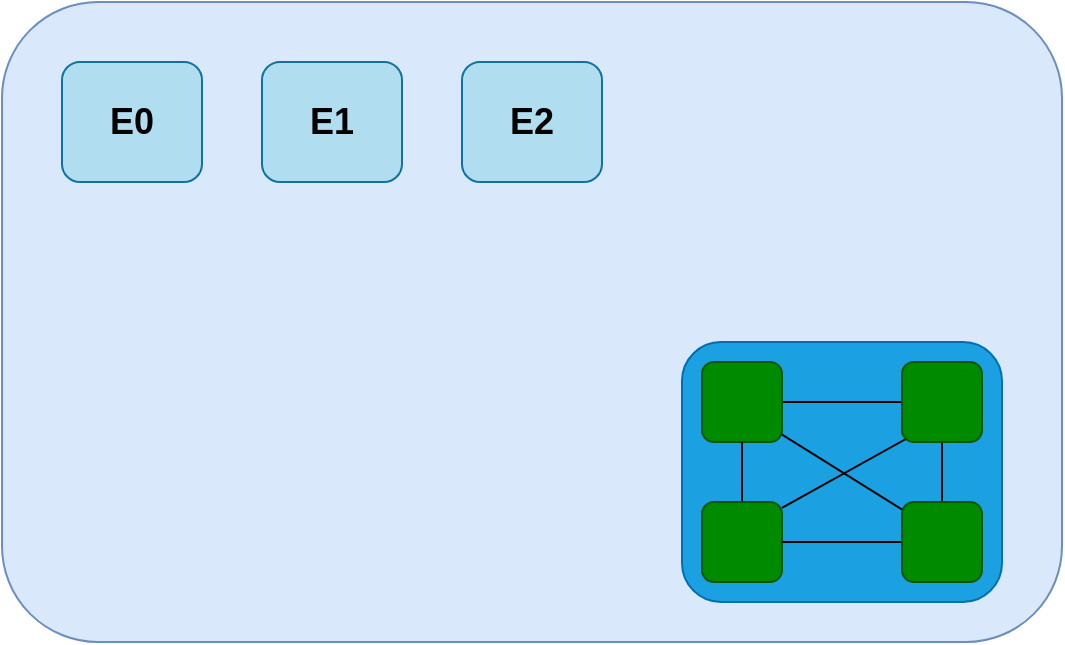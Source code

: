 <mxfile version="12.7.0" type="github"><diagram id="8aQXJ93qoCxyrmPHfEDO" name="Page-1"><mxGraphModel dx="1088" dy="521" grid="1" gridSize="10" guides="1" tooltips="1" connect="1" arrows="1" fold="1" page="1" pageScale="1" pageWidth="827" pageHeight="1169" math="0" shadow="0"><root><mxCell id="0"/><mxCell id="1" parent="0"/><mxCell id="5Dk1n0JzbFBlm4KnKVOn-1" value="" style="rounded=1;whiteSpace=wrap;html=1;fillColor=#dae8fc;strokeColor=#6c8ebf;" vertex="1" parent="1"><mxGeometry x="160" y="200" width="530" height="320" as="geometry"/></mxCell><mxCell id="5Dk1n0JzbFBlm4KnKVOn-3" value="" style="rounded=1;whiteSpace=wrap;html=1;fillColor=#1ba1e2;strokeColor=#006EAF;fontColor=#ffffff;" vertex="1" parent="1"><mxGeometry x="500" y="370" width="160" height="130" as="geometry"/></mxCell><mxCell id="5Dk1n0JzbFBlm4KnKVOn-9" style="edgeStyle=orthogonalEdgeStyle;rounded=0;orthogonalLoop=1;jettySize=auto;html=1;" edge="1" parent="1" target="5Dk1n0JzbFBlm4KnKVOn-6"><mxGeometry relative="1" as="geometry"><mxPoint x="550" y="400" as="sourcePoint"/></mxGeometry></mxCell><mxCell id="5Dk1n0JzbFBlm4KnKVOn-10" style="edgeStyle=orthogonalEdgeStyle;rounded=0;orthogonalLoop=1;jettySize=auto;html=1;" edge="1" parent="1" target="5Dk1n0JzbFBlm4KnKVOn-7"><mxGeometry relative="1" as="geometry"><mxPoint x="550" y="470" as="sourcePoint"/></mxGeometry></mxCell><mxCell id="5Dk1n0JzbFBlm4KnKVOn-12" style="edgeStyle=orthogonalEdgeStyle;rounded=0;orthogonalLoop=1;jettySize=auto;html=1;entryX=0.5;entryY=1;entryDx=0;entryDy=0;" edge="1" parent="1" source="5Dk1n0JzbFBlm4KnKVOn-5"><mxGeometry relative="1" as="geometry"><mxPoint x="530" y="420" as="targetPoint"/></mxGeometry></mxCell><mxCell id="5Dk1n0JzbFBlm4KnKVOn-11" style="edgeStyle=orthogonalEdgeStyle;rounded=0;orthogonalLoop=1;jettySize=auto;html=1;entryX=0.5;entryY=1;entryDx=0;entryDy=0;" edge="1" parent="1" source="5Dk1n0JzbFBlm4KnKVOn-7"><mxGeometry relative="1" as="geometry"><mxPoint x="630" y="420" as="targetPoint"/></mxGeometry></mxCell><mxCell id="5Dk1n0JzbFBlm4KnKVOn-15" value="" style="endArrow=none;html=1;" edge="1" parent="1"><mxGeometry width="50" height="50" relative="1" as="geometry"><mxPoint x="620" y="460" as="sourcePoint"/><mxPoint x="540" y="410" as="targetPoint"/></mxGeometry></mxCell><mxCell id="5Dk1n0JzbFBlm4KnKVOn-16" value="" style="endArrow=none;html=1;exitX=0.25;exitY=1;exitDx=0;exitDy=0;" edge="1" parent="1"><mxGeometry width="50" height="50" relative="1" as="geometry"><mxPoint x="620" y="414" as="sourcePoint"/><mxPoint x="550" y="452.889" as="targetPoint"/></mxGeometry></mxCell><mxCell id="5Dk1n0JzbFBlm4KnKVOn-21" style="edgeStyle=orthogonalEdgeStyle;rounded=0;orthogonalLoop=1;jettySize=auto;html=1;entryX=0;entryY=0.5;entryDx=0;entryDy=0;strokeColor=#000000;endArrow=none;endFill=0;" edge="1" parent="1" source="5Dk1n0JzbFBlm4KnKVOn-17" target="5Dk1n0JzbFBlm4KnKVOn-19"><mxGeometry relative="1" as="geometry"/></mxCell><mxCell id="5Dk1n0JzbFBlm4KnKVOn-17" value="" style="rounded=1;whiteSpace=wrap;html=1;fillColor=#008a00;strokeColor=#005700;fontColor=#ffffff;" vertex="1" parent="1"><mxGeometry x="510" y="380" width="40" height="40" as="geometry"/></mxCell><mxCell id="5Dk1n0JzbFBlm4KnKVOn-24" style="edgeStyle=orthogonalEdgeStyle;rounded=0;orthogonalLoop=1;jettySize=auto;html=1;exitX=0.5;exitY=0;exitDx=0;exitDy=0;endArrow=none;endFill=0;strokeColor=#000000;" edge="1" parent="1" source="5Dk1n0JzbFBlm4KnKVOn-18" target="5Dk1n0JzbFBlm4KnKVOn-17"><mxGeometry relative="1" as="geometry"/></mxCell><mxCell id="5Dk1n0JzbFBlm4KnKVOn-18" value="" style="rounded=1;whiteSpace=wrap;html=1;fillColor=#008a00;strokeColor=#005700;fontColor=#ffffff;" vertex="1" parent="1"><mxGeometry x="510" y="450" width="40" height="40" as="geometry"/></mxCell><mxCell id="5Dk1n0JzbFBlm4KnKVOn-22" style="edgeStyle=orthogonalEdgeStyle;rounded=0;orthogonalLoop=1;jettySize=auto;html=1;exitX=0.5;exitY=1;exitDx=0;exitDy=0;endArrow=none;endFill=0;strokeColor=#000000;" edge="1" parent="1" source="5Dk1n0JzbFBlm4KnKVOn-19" target="5Dk1n0JzbFBlm4KnKVOn-20"><mxGeometry relative="1" as="geometry"/></mxCell><mxCell id="5Dk1n0JzbFBlm4KnKVOn-19" value="" style="rounded=1;whiteSpace=wrap;html=1;fillColor=#008a00;strokeColor=#005700;fontColor=#ffffff;" vertex="1" parent="1"><mxGeometry x="610" y="380" width="40" height="40" as="geometry"/></mxCell><mxCell id="5Dk1n0JzbFBlm4KnKVOn-23" style="edgeStyle=orthogonalEdgeStyle;rounded=0;orthogonalLoop=1;jettySize=auto;html=1;exitX=0;exitY=0.5;exitDx=0;exitDy=0;endArrow=none;endFill=0;strokeColor=#000000;" edge="1" parent="1" source="5Dk1n0JzbFBlm4KnKVOn-20" target="5Dk1n0JzbFBlm4KnKVOn-18"><mxGeometry relative="1" as="geometry"/></mxCell><mxCell id="5Dk1n0JzbFBlm4KnKVOn-20" value="" style="rounded=1;whiteSpace=wrap;html=1;fillColor=#008a00;strokeColor=#005700;fontColor=#ffffff;" vertex="1" parent="1"><mxGeometry x="610" y="450" width="40" height="40" as="geometry"/></mxCell><mxCell id="5Dk1n0JzbFBlm4KnKVOn-25" value="&lt;b&gt;&lt;font style=&quot;font-size: 18px&quot;&gt;E0&lt;/font&gt;&lt;/b&gt;" style="rounded=1;whiteSpace=wrap;html=1;fillColor=#b1ddf0;strokeColor=#10739e;" vertex="1" parent="1"><mxGeometry x="190" y="230" width="70" height="60" as="geometry"/></mxCell><mxCell id="5Dk1n0JzbFBlm4KnKVOn-30" value="&lt;font size=&quot;1&quot;&gt;&lt;b style=&quot;font-size: 18px&quot;&gt;E1&lt;/b&gt;&lt;/font&gt;" style="rounded=1;whiteSpace=wrap;html=1;fillColor=#b1ddf0;strokeColor=#10739e;" vertex="1" parent="1"><mxGeometry x="290" y="230" width="70" height="60" as="geometry"/></mxCell><mxCell id="5Dk1n0JzbFBlm4KnKVOn-31" value="&lt;b&gt;&lt;font style=&quot;font-size: 18px&quot;&gt;E2&lt;/font&gt;&lt;/b&gt;" style="rounded=1;whiteSpace=wrap;html=1;fillColor=#b1ddf0;strokeColor=#10739e;" vertex="1" parent="1"><mxGeometry x="390" y="230" width="70" height="60" as="geometry"/></mxCell><mxCell id="5Dk1n0JzbFBlm4KnKVOn-32" value="" style="shape=image;html=1;verticalAlign=top;verticalLabelPosition=bottom;labelBackgroundColor=#ffffff;imageAspect=0;aspect=fixed;image=https://cdn2.iconfinder.com/data/icons/ledicons/link.png" vertex="1" parent="1"><mxGeometry x="224" y="282" width="36" height="36" as="geometry"/></mxCell><mxCell id="5Dk1n0JzbFBlm4KnKVOn-33" value="" style="shape=image;html=1;verticalAlign=top;verticalLabelPosition=bottom;labelBackgroundColor=#ffffff;imageAspect=0;aspect=fixed;image=https://cdn2.iconfinder.com/data/icons/ledicons/link.png" vertex="1" parent="1"><mxGeometry x="324" y="282" width="36" height="36" as="geometry"/></mxCell><mxCell id="5Dk1n0JzbFBlm4KnKVOn-34" value="" style="shape=image;html=1;verticalAlign=top;verticalLabelPosition=bottom;labelBackgroundColor=#ffffff;imageAspect=0;aspect=fixed;image=https://cdn2.iconfinder.com/data/icons/ledicons/link.png" vertex="1" parent="1"><mxGeometry x="424" y="282" width="36" height="36" as="geometry"/></mxCell></root></mxGraphModel></diagram></mxfile>